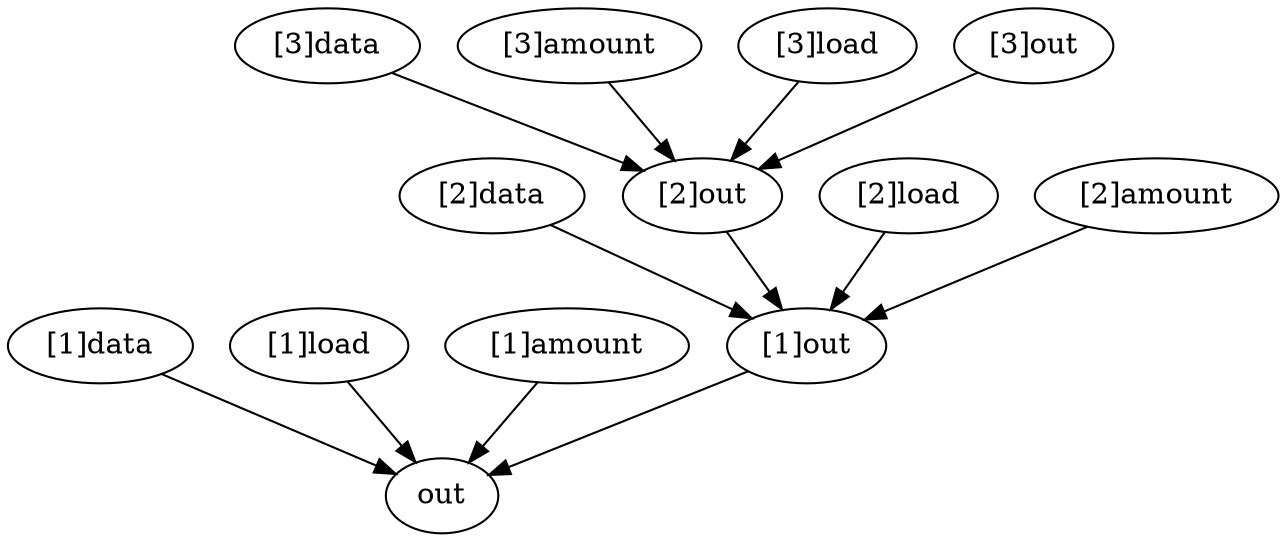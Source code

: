 strict digraph "" {
	"[1]out"	[complexity=10,
		importance=1.25,
		rank=0.125];
	out	[complexity=5,
		importance=0.625,
		rank=0.125];
	"[1]out" -> out;
	"[2]data"	[complexity=15,
		importance=1.375,
		rank=0.0916666666667];
	"[2]data" -> "[1]out";
	"[3]data"	[complexity=20,
		importance=2.0,
		rank=0.1];
	"[2]out"	[complexity=15,
		importance=1.875,
		rank=0.125];
	"[3]data" -> "[2]out";
	"[1]data"	[complexity=10,
		importance=0.75,
		rank=0.075];
	"[1]data" -> out;
	"[3]amount"	[complexity=20,
		importance=2.0,
		rank=0.1];
	"[3]amount" -> "[2]out";
	"[3]load"	[complexity=20,
		importance=2.0,
		rank=0.1];
	"[3]load" -> "[2]out";
	"[1]load"	[complexity=10,
		importance=0.75,
		rank=0.075];
	"[1]load" -> out;
	"[2]out" -> "[1]out";
	"[2]load"	[complexity=15,
		importance=1.375,
		rank=0.0916666666667];
	"[2]load" -> "[1]out";
	"[1]amount"	[complexity=10,
		importance=0.75,
		rank=0.075];
	"[1]amount" -> out;
	"[2]amount"	[complexity=15,
		importance=1.375,
		rank=0.0916666666667];
	"[2]amount" -> "[1]out";
	"[3]out"	[complexity=20,
		importance=2.5,
		rank=0.125];
	"[3]out" -> "[2]out";
}
